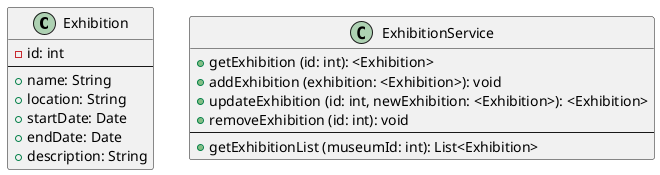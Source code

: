 
@startuml
class Exhibition {
  - id: int
  --
  + name: String
  + location: String
  + startDate: Date
  + endDate: Date
  + description: String
}

class ExhibitionService {
  + getExhibition (id: int): <Exhibition>
  + addExhibition (exhibition: <Exhibition>): void
  + updateExhibition (id: int, newExhibition: <Exhibition>): <Exhibition>
  + removeExhibition (id: int): void
  --
  + getExhibitionList (museumId: int): List<Exhibition>
}
@enduml